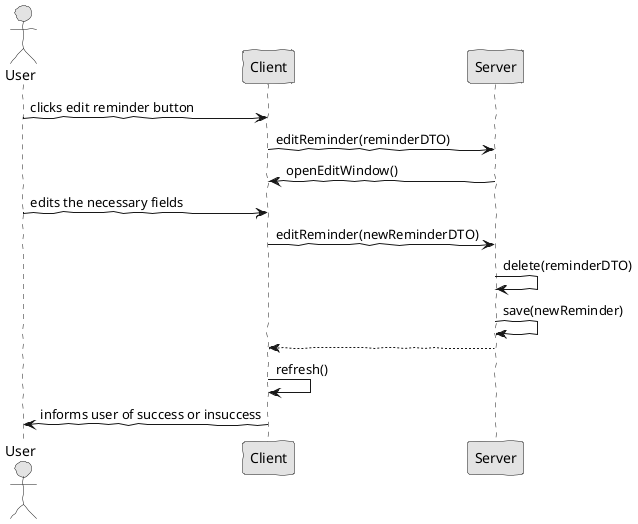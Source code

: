@startuml  analysis.png
skinparam handwritten true
skinparam monochrome true
skinparam packageStyle rect
skinparam defaultFontName FG Virgil
skinparam shadowing false

actor User

User->Client   : clicks edit reminder button
Client->Server : editReminder(reminderDTO)
Server->Client : openEditWindow()
User->Client   : edits the necessary fields
Client->Server : editReminder(newReminderDTO)
Server->Server : delete(reminderDTO)
Server->Server : save(newReminder)
Server-->Client :
Client->Client : refresh()
Client->User   : informs user of success or insuccess

@enduml